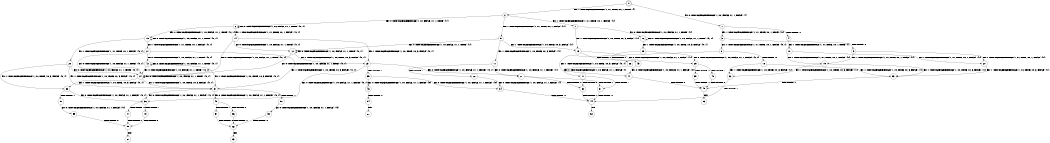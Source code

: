 digraph BCG {
size = "7, 10.5";
center = TRUE;
node [shape = circle];
0 [peripheries = 2];
0 -> 1 [label = "EX !0 !ATOMIC_EXCH_BRANCH (1, +0, FALSE, +1, 1, FALSE) !{}"];
0 -> 2 [label = "EX !1 !ATOMIC_EXCH_BRANCH (1, +1, TRUE, +0, 1, TRUE) !{}"];
1 -> 3 [label = "EX !1 !ATOMIC_EXCH_BRANCH (1, +1, TRUE, +0, 1, TRUE) !{0}"];
1 -> 4 [label = "TERMINATE !0"];
2 -> 5 [label = "EX !1 !ATOMIC_EXCH_BRANCH (1, +1, TRUE, +0, 1, FALSE) !{1}"];
2 -> 6 [label = "EX !0 !ATOMIC_EXCH_BRANCH (1, +0, FALSE, +1, 1, TRUE) !{1}"];
2 -> 7 [label = "EX !1 !ATOMIC_EXCH_BRANCH (1, +1, TRUE, +0, 1, FALSE) !{1}"];
3 -> 8 [label = "EX !1 !ATOMIC_EXCH_BRANCH (1, +1, TRUE, +0, 1, FALSE) !{0, 1}"];
3 -> 9 [label = "TERMINATE !0"];
4 -> 10 [label = "EX !1 !ATOMIC_EXCH_BRANCH (1, +1, TRUE, +0, 1, TRUE) !{}"];
5 -> 11 [label = "EX !1 !ATOMIC_EXCH_BRANCH (1, +0, TRUE, +0, 3, FALSE) !{1}"];
5 -> 12 [label = "EX !0 !ATOMIC_EXCH_BRANCH (1, +0, FALSE, +1, 1, TRUE) !{1}"];
5 -> 13 [label = "EX !1 !ATOMIC_EXCH_BRANCH (1, +0, TRUE, +0, 3, FALSE) !{1}"];
6 -> 6 [label = "EX !0 !ATOMIC_EXCH_BRANCH (1, +0, FALSE, +1, 1, TRUE) !{0, 1}"];
6 -> 14 [label = "EX !1 !ATOMIC_EXCH_BRANCH (1, +1, TRUE, +0, 1, FALSE) !{0, 1}"];
6 -> 15 [label = "EX !0 !ATOMIC_EXCH_BRANCH (1, +0, FALSE, +1, 1, TRUE) !{0, 1}"];
7 -> 16 [label = "EX !0 !ATOMIC_EXCH_BRANCH (1, +0, FALSE, +1, 1, TRUE) !{1}"];
7 -> 13 [label = "EX !1 !ATOMIC_EXCH_BRANCH (1, +0, TRUE, +0, 3, FALSE) !{1}"];
8 -> 17 [label = "EX !1 !ATOMIC_EXCH_BRANCH (1, +0, TRUE, +0, 3, FALSE) !{0, 1}"];
8 -> 18 [label = "TERMINATE !0"];
9 -> 19 [label = "EX !1 !ATOMIC_EXCH_BRANCH (1, +1, TRUE, +0, 1, FALSE) !{1}"];
9 -> 20 [label = "EX !1 !ATOMIC_EXCH_BRANCH (1, +1, TRUE, +0, 1, FALSE) !{1}"];
10 -> 19 [label = "EX !1 !ATOMIC_EXCH_BRANCH (1, +1, TRUE, +0, 1, FALSE) !{1}"];
10 -> 20 [label = "EX !1 !ATOMIC_EXCH_BRANCH (1, +1, TRUE, +0, 1, FALSE) !{1}"];
11 -> 21 [label = "EX !0 !ATOMIC_EXCH_BRANCH (1, +0, FALSE, +1, 1, FALSE) !{1}"];
11 -> 22 [label = "TERMINATE !1"];
12 -> 12 [label = "EX !0 !ATOMIC_EXCH_BRANCH (1, +0, FALSE, +1, 1, TRUE) !{0, 1}"];
12 -> 23 [label = "EX !1 !ATOMIC_EXCH_BRANCH (1, +0, TRUE, +0, 3, FALSE) !{0, 1}"];
12 -> 24 [label = "EX !0 !ATOMIC_EXCH_BRANCH (1, +0, FALSE, +1, 1, TRUE) !{0, 1}"];
13 -> 25 [label = "EX !0 !ATOMIC_EXCH_BRANCH (1, +0, FALSE, +1, 1, FALSE) !{1}"];
13 -> 26 [label = "TERMINATE !1"];
14 -> 12 [label = "EX !0 !ATOMIC_EXCH_BRANCH (1, +0, FALSE, +1, 1, TRUE) !{0, 1}"];
14 -> 23 [label = "EX !1 !ATOMIC_EXCH_BRANCH (1, +0, TRUE, +0, 3, FALSE) !{0, 1}"];
14 -> 24 [label = "EX !0 !ATOMIC_EXCH_BRANCH (1, +0, FALSE, +1, 1, TRUE) !{0, 1}"];
15 -> 27 [label = "EX !1 !ATOMIC_EXCH_BRANCH (1, +1, TRUE, +0, 1, FALSE) !{0, 1}"];
15 -> 15 [label = "EX !0 !ATOMIC_EXCH_BRANCH (1, +0, FALSE, +1, 1, TRUE) !{0, 1}"];
15 -> 28 [label = "EX !1 !ATOMIC_EXCH_BRANCH (1, +1, TRUE, +0, 1, FALSE) !{0, 1}"];
16 -> 16 [label = "EX !0 !ATOMIC_EXCH_BRANCH (1, +0, FALSE, +1, 1, TRUE) !{0, 1}"];
16 -> 29 [label = "EX !1 !ATOMIC_EXCH_BRANCH (1, +0, TRUE, +0, 3, FALSE) !{0, 1}"];
17 -> 30 [label = "TERMINATE !0"];
17 -> 31 [label = "TERMINATE !1"];
18 -> 32 [label = "EX !1 !ATOMIC_EXCH_BRANCH (1, +0, TRUE, +0, 3, FALSE) !{1}"];
18 -> 33 [label = "EX !1 !ATOMIC_EXCH_BRANCH (1, +0, TRUE, +0, 3, FALSE) !{1}"];
19 -> 32 [label = "EX !1 !ATOMIC_EXCH_BRANCH (1, +0, TRUE, +0, 3, FALSE) !{1}"];
19 -> 33 [label = "EX !1 !ATOMIC_EXCH_BRANCH (1, +0, TRUE, +0, 3, FALSE) !{1}"];
20 -> 33 [label = "EX !1 !ATOMIC_EXCH_BRANCH (1, +0, TRUE, +0, 3, FALSE) !{1}"];
21 -> 30 [label = "TERMINATE !0"];
21 -> 31 [label = "TERMINATE !1"];
22 -> 34 [label = "EX !0 !ATOMIC_EXCH_BRANCH (1, +0, FALSE, +1, 1, FALSE) !{}"];
23 -> 21 [label = "EX !0 !ATOMIC_EXCH_BRANCH (1, +0, FALSE, +1, 1, FALSE) !{0, 1}"];
23 -> 35 [label = "TERMINATE !1"];
23 -> 36 [label = "EX !0 !ATOMIC_EXCH_BRANCH (1, +0, FALSE, +1, 1, FALSE) !{0, 1}"];
24 -> 37 [label = "EX !1 !ATOMIC_EXCH_BRANCH (1, +0, TRUE, +0, 3, FALSE) !{0, 1}"];
24 -> 24 [label = "EX !0 !ATOMIC_EXCH_BRANCH (1, +0, FALSE, +1, 1, TRUE) !{0, 1}"];
24 -> 38 [label = "EX !1 !ATOMIC_EXCH_BRANCH (1, +0, TRUE, +0, 3, FALSE) !{0, 1}"];
25 -> 39 [label = "TERMINATE !0"];
25 -> 40 [label = "TERMINATE !1"];
26 -> 41 [label = "EX !0 !ATOMIC_EXCH_BRANCH (1, +0, FALSE, +1, 1, FALSE) !{}"];
27 -> 42 [label = "EX !0 !ATOMIC_EXCH_BRANCH (1, +0, FALSE, +1, 1, TRUE) !{0, 1}"];
27 -> 37 [label = "EX !1 !ATOMIC_EXCH_BRANCH (1, +0, TRUE, +0, 3, FALSE) !{0, 1}"];
27 -> 24 [label = "EX !0 !ATOMIC_EXCH_BRANCH (1, +0, FALSE, +1, 1, TRUE) !{0, 1}"];
28 -> 37 [label = "EX !1 !ATOMIC_EXCH_BRANCH (1, +0, TRUE, +0, 3, FALSE) !{0, 1}"];
28 -> 24 [label = "EX !0 !ATOMIC_EXCH_BRANCH (1, +0, FALSE, +1, 1, TRUE) !{0, 1}"];
28 -> 38 [label = "EX !1 !ATOMIC_EXCH_BRANCH (1, +0, TRUE, +0, 3, FALSE) !{0, 1}"];
29 -> 25 [label = "EX !0 !ATOMIC_EXCH_BRANCH (1, +0, FALSE, +1, 1, FALSE) !{0, 1}"];
29 -> 43 [label = "TERMINATE !1"];
30 -> 44 [label = "TERMINATE !1"];
31 -> 44 [label = "TERMINATE !0"];
32 -> 44 [label = "TERMINATE !1"];
33 -> 45 [label = "TERMINATE !1"];
34 -> 44 [label = "TERMINATE !0"];
35 -> 34 [label = "EX !0 !ATOMIC_EXCH_BRANCH (1, +0, FALSE, +1, 1, FALSE) !{0}"];
35 -> 46 [label = "EX !0 !ATOMIC_EXCH_BRANCH (1, +0, FALSE, +1, 1, FALSE) !{0}"];
36 -> 47 [label = "TERMINATE !0"];
36 -> 48 [label = "TERMINATE !1"];
37 -> 49 [label = "EX !0 !ATOMIC_EXCH_BRANCH (1, +0, FALSE, +1, 1, FALSE) !{0, 1}"];
37 -> 50 [label = "TERMINATE !1"];
37 -> 36 [label = "EX !0 !ATOMIC_EXCH_BRANCH (1, +0, FALSE, +1, 1, FALSE) !{0, 1}"];
38 -> 36 [label = "EX !0 !ATOMIC_EXCH_BRANCH (1, +0, FALSE, +1, 1, FALSE) !{0, 1}"];
38 -> 51 [label = "TERMINATE !1"];
39 -> 45 [label = "TERMINATE !1"];
40 -> 45 [label = "TERMINATE !0"];
41 -> 45 [label = "TERMINATE !0"];
42 -> 42 [label = "EX !0 !ATOMIC_EXCH_BRANCH (1, +0, FALSE, +1, 1, TRUE) !{0, 1}"];
42 -> 37 [label = "EX !1 !ATOMIC_EXCH_BRANCH (1, +0, TRUE, +0, 3, FALSE) !{0, 1}"];
42 -> 24 [label = "EX !0 !ATOMIC_EXCH_BRANCH (1, +0, FALSE, +1, 1, TRUE) !{0, 1}"];
43 -> 41 [label = "EX !0 !ATOMIC_EXCH_BRANCH (1, +0, FALSE, +1, 1, FALSE) !{0}"];
44 -> 52 [label = "exit"];
45 -> 53 [label = "exit"];
46 -> 54 [label = "TERMINATE !0"];
47 -> 55 [label = "TERMINATE !1"];
48 -> 55 [label = "TERMINATE !0"];
49 -> 56 [label = "TERMINATE !0"];
49 -> 57 [label = "TERMINATE !1"];
50 -> 58 [label = "EX !0 !ATOMIC_EXCH_BRANCH (1, +0, FALSE, +1, 1, FALSE) !{0}"];
51 -> 59 [label = "EX !0 !ATOMIC_EXCH_BRANCH (1, +0, FALSE, +1, 1, FALSE) !{0}"];
54 -> 60 [label = "exit"];
55 -> 61 [label = "exit"];
56 -> 62 [label = "TERMINATE !1"];
57 -> 62 [label = "TERMINATE !0"];
58 -> 62 [label = "TERMINATE !0"];
59 -> 55 [label = "TERMINATE !0"];
62 -> 63 [label = "exit"];
}
